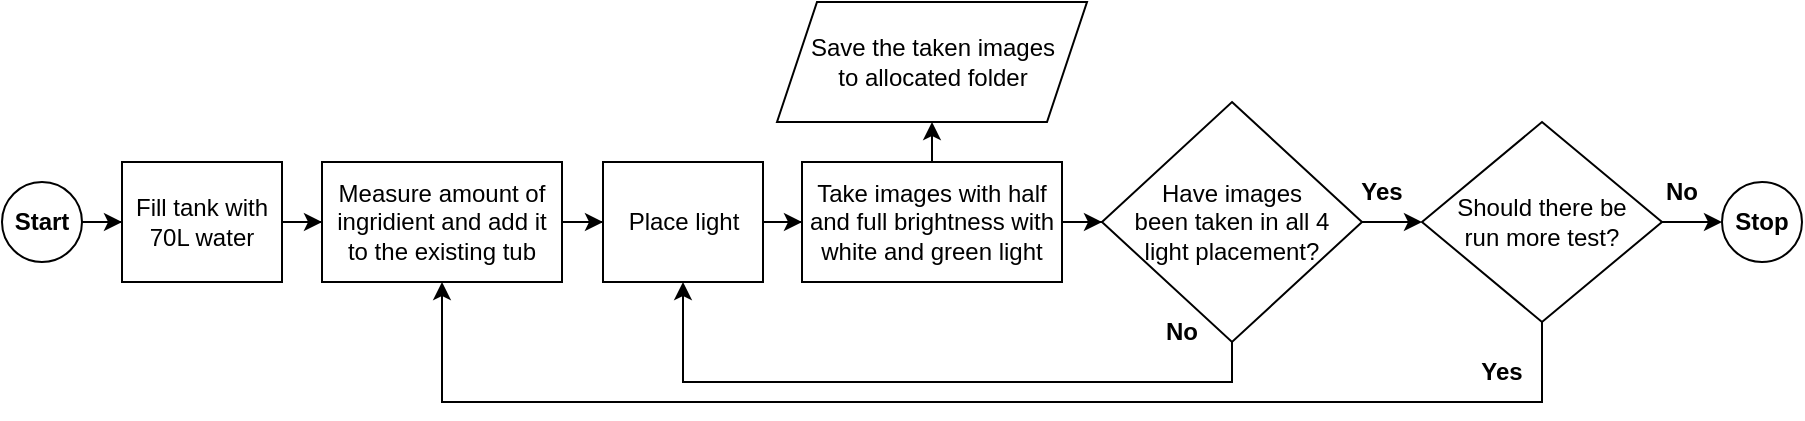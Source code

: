 <mxfile version="24.8.4">
  <diagram name="Page-1" id="icqaqd0mnLHS3gHDpJoX">
    <mxGraphModel dx="956" dy="497" grid="1" gridSize="10" guides="1" tooltips="1" connect="1" arrows="1" fold="1" page="1" pageScale="1" pageWidth="850" pageHeight="1100" math="0" shadow="0">
      <root>
        <mxCell id="0" />
        <mxCell id="1" parent="0" />
        <mxCell id="eX5zwzEdhs4EydVumEh_-3" value="" style="edgeStyle=orthogonalEdgeStyle;rounded=0;orthogonalLoop=1;jettySize=auto;html=1;" edge="1" parent="1" source="eX5zwzEdhs4EydVumEh_-1" target="eX5zwzEdhs4EydVumEh_-2">
          <mxGeometry relative="1" as="geometry" />
        </mxCell>
        <mxCell id="eX5zwzEdhs4EydVumEh_-1" value="&lt;b&gt;Start&lt;/b&gt;" style="ellipse;whiteSpace=wrap;html=1;aspect=fixed;" vertex="1" parent="1">
          <mxGeometry x="90" y="240" width="40" height="40" as="geometry" />
        </mxCell>
        <mxCell id="eX5zwzEdhs4EydVumEh_-5" value="" style="edgeStyle=orthogonalEdgeStyle;rounded=0;orthogonalLoop=1;jettySize=auto;html=1;" edge="1" parent="1" source="eX5zwzEdhs4EydVumEh_-2" target="eX5zwzEdhs4EydVumEh_-4">
          <mxGeometry relative="1" as="geometry" />
        </mxCell>
        <mxCell id="eX5zwzEdhs4EydVumEh_-2" value="Fill tank with 70L water" style="whiteSpace=wrap;html=1;" vertex="1" parent="1">
          <mxGeometry x="150" y="230" width="80" height="60" as="geometry" />
        </mxCell>
        <mxCell id="eX5zwzEdhs4EydVumEh_-8" value="" style="edgeStyle=orthogonalEdgeStyle;rounded=0;orthogonalLoop=1;jettySize=auto;html=1;" edge="1" parent="1" source="eX5zwzEdhs4EydVumEh_-4" target="eX5zwzEdhs4EydVumEh_-7">
          <mxGeometry relative="1" as="geometry" />
        </mxCell>
        <mxCell id="eX5zwzEdhs4EydVumEh_-4" value="Measure amount of ingridient and add it to the existing tub" style="whiteSpace=wrap;html=1;" vertex="1" parent="1">
          <mxGeometry x="250" y="230" width="120" height="60" as="geometry" />
        </mxCell>
        <mxCell id="eX5zwzEdhs4EydVumEh_-10" value="" style="edgeStyle=orthogonalEdgeStyle;rounded=0;orthogonalLoop=1;jettySize=auto;html=1;" edge="1" parent="1" source="eX5zwzEdhs4EydVumEh_-7" target="eX5zwzEdhs4EydVumEh_-9">
          <mxGeometry relative="1" as="geometry" />
        </mxCell>
        <mxCell id="eX5zwzEdhs4EydVumEh_-7" value="Place light" style="whiteSpace=wrap;html=1;" vertex="1" parent="1">
          <mxGeometry x="390.5" y="230" width="80" height="60" as="geometry" />
        </mxCell>
        <mxCell id="eX5zwzEdhs4EydVumEh_-15" value="" style="edgeStyle=orthogonalEdgeStyle;rounded=0;orthogonalLoop=1;jettySize=auto;html=1;" edge="1" parent="1" source="eX5zwzEdhs4EydVumEh_-9" target="eX5zwzEdhs4EydVumEh_-13">
          <mxGeometry relative="1" as="geometry" />
        </mxCell>
        <mxCell id="eX5zwzEdhs4EydVumEh_-18" style="edgeStyle=orthogonalEdgeStyle;rounded=0;orthogonalLoop=1;jettySize=auto;html=1;exitX=0.5;exitY=0;exitDx=0;exitDy=0;entryX=0.5;entryY=1;entryDx=0;entryDy=0;" edge="1" parent="1" source="eX5zwzEdhs4EydVumEh_-9" target="eX5zwzEdhs4EydVumEh_-17">
          <mxGeometry relative="1" as="geometry" />
        </mxCell>
        <mxCell id="eX5zwzEdhs4EydVumEh_-9" value="Take images with half and full brightness with white and green light" style="whiteSpace=wrap;html=1;" vertex="1" parent="1">
          <mxGeometry x="490" y="230" width="130" height="60" as="geometry" />
        </mxCell>
        <mxCell id="eX5zwzEdhs4EydVumEh_-16" style="edgeStyle=orthogonalEdgeStyle;rounded=0;orthogonalLoop=1;jettySize=auto;html=1;exitX=0.5;exitY=1;exitDx=0;exitDy=0;entryX=0.5;entryY=1;entryDx=0;entryDy=0;" edge="1" parent="1" source="eX5zwzEdhs4EydVumEh_-13" target="eX5zwzEdhs4EydVumEh_-7">
          <mxGeometry relative="1" as="geometry" />
        </mxCell>
        <mxCell id="eX5zwzEdhs4EydVumEh_-23" style="edgeStyle=orthogonalEdgeStyle;rounded=0;orthogonalLoop=1;jettySize=auto;html=1;exitX=1;exitY=0.5;exitDx=0;exitDy=0;entryX=0;entryY=0.5;entryDx=0;entryDy=0;" edge="1" parent="1" source="eX5zwzEdhs4EydVumEh_-13" target="eX5zwzEdhs4EydVumEh_-22">
          <mxGeometry relative="1" as="geometry" />
        </mxCell>
        <mxCell id="eX5zwzEdhs4EydVumEh_-13" value="Have images &lt;br&gt;been taken in all 4 &lt;br&gt;light placement?" style="rhombus;whiteSpace=wrap;html=1;" vertex="1" parent="1">
          <mxGeometry x="640" y="200" width="130" height="120" as="geometry" />
        </mxCell>
        <mxCell id="eX5zwzEdhs4EydVumEh_-17" value="Save the taken images &lt;br&gt;to allocated folder" style="shape=parallelogram;perimeter=parallelogramPerimeter;whiteSpace=wrap;html=1;fixedSize=1;" vertex="1" parent="1">
          <mxGeometry x="477.5" y="150" width="155" height="60" as="geometry" />
        </mxCell>
        <mxCell id="eX5zwzEdhs4EydVumEh_-20" value="&lt;b&gt;No&lt;/b&gt;" style="text;html=1;align=center;verticalAlign=middle;whiteSpace=wrap;rounded=0;" vertex="1" parent="1">
          <mxGeometry x="650" y="300" width="60" height="30" as="geometry" />
        </mxCell>
        <mxCell id="eX5zwzEdhs4EydVumEh_-21" value="&lt;b&gt;Yes&lt;/b&gt;" style="text;html=1;align=center;verticalAlign=middle;whiteSpace=wrap;rounded=0;" vertex="1" parent="1">
          <mxGeometry x="750" y="230" width="60" height="30" as="geometry" />
        </mxCell>
        <mxCell id="eX5zwzEdhs4EydVumEh_-24" style="edgeStyle=orthogonalEdgeStyle;rounded=0;orthogonalLoop=1;jettySize=auto;html=1;exitX=0.5;exitY=1;exitDx=0;exitDy=0;entryX=0.5;entryY=1;entryDx=0;entryDy=0;" edge="1" parent="1" source="eX5zwzEdhs4EydVumEh_-22" target="eX5zwzEdhs4EydVumEh_-4">
          <mxGeometry relative="1" as="geometry">
            <Array as="points">
              <mxPoint x="860" y="350" />
              <mxPoint x="310" y="350" />
            </Array>
          </mxGeometry>
        </mxCell>
        <mxCell id="eX5zwzEdhs4EydVumEh_-27" value="" style="edgeStyle=orthogonalEdgeStyle;rounded=0;orthogonalLoop=1;jettySize=auto;html=1;" edge="1" parent="1" source="eX5zwzEdhs4EydVumEh_-22" target="eX5zwzEdhs4EydVumEh_-26">
          <mxGeometry relative="1" as="geometry" />
        </mxCell>
        <mxCell id="eX5zwzEdhs4EydVumEh_-22" value="Should there be &lt;br&gt;run more test?" style="rhombus;whiteSpace=wrap;html=1;" vertex="1" parent="1">
          <mxGeometry x="800" y="210" width="120" height="100" as="geometry" />
        </mxCell>
        <mxCell id="eX5zwzEdhs4EydVumEh_-25" value="&lt;b&gt;Yes&lt;/b&gt;" style="text;html=1;align=center;verticalAlign=middle;whiteSpace=wrap;rounded=0;" vertex="1" parent="1">
          <mxGeometry x="810" y="320" width="60" height="30" as="geometry" />
        </mxCell>
        <mxCell id="eX5zwzEdhs4EydVumEh_-26" value="&lt;b&gt;Stop&lt;/b&gt;" style="ellipse;whiteSpace=wrap;html=1;aspect=fixed;" vertex="1" parent="1">
          <mxGeometry x="950" y="240" width="40" height="40" as="geometry" />
        </mxCell>
        <mxCell id="eX5zwzEdhs4EydVumEh_-28" value="&lt;b&gt;No&lt;/b&gt;" style="text;html=1;align=center;verticalAlign=middle;whiteSpace=wrap;rounded=0;" vertex="1" parent="1">
          <mxGeometry x="900" y="230" width="60" height="30" as="geometry" />
        </mxCell>
      </root>
    </mxGraphModel>
  </diagram>
</mxfile>
